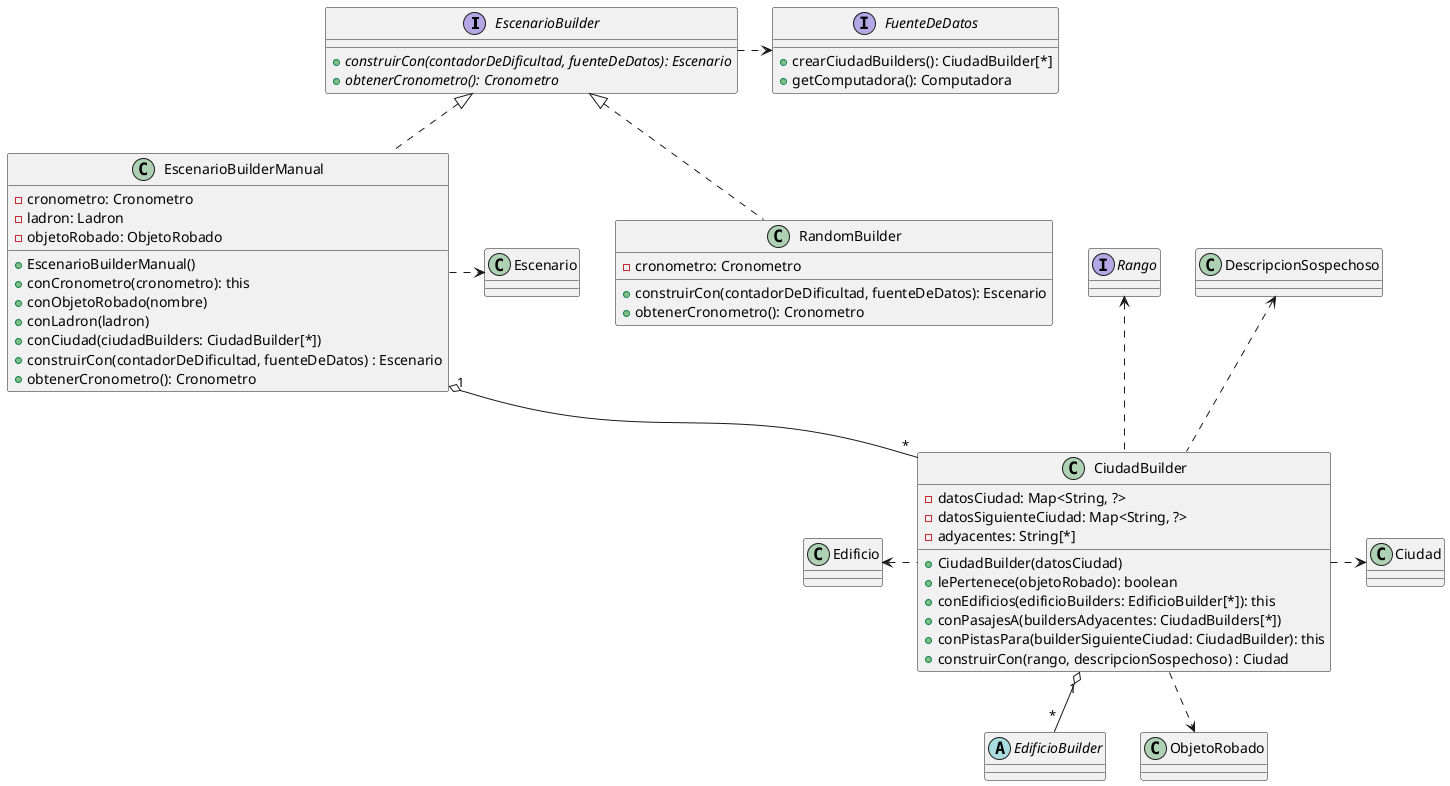 @startuml

interface EscenarioBuilder {
    + {abstract} construirCon(contadorDeDificultad, fuenteDeDatos): Escenario
    + {abstract} obtenerCronometro(): Cronometro
}

class RandomBuilder implements EscenarioBuilder {
    - cronometro: Cronometro
    + construirCon(contadorDeDificultad, fuenteDeDatos): Escenario
    + obtenerCronometro(): Cronometro
}

class EscenarioBuilderManual implements EscenarioBuilder {
    - cronometro: Cronometro
    - ladron: Ladron
    - objetoRobado: ObjetoRobado
    + EscenarioBuilderManual()
    + conCronometro(cronometro): this
    + conObjetoRobado(nombre)
    + conLadron(ladron)
    + conCiudad(ciudadBuilders: CiudadBuilder[*])
    + construirCon(contadorDeDificultad, fuenteDeDatos) : Escenario
    + obtenerCronometro(): Cronometro
}

class CiudadBuilder {
    - datosCiudad: Map<String, ?>
    - datosSiguienteCiudad: Map<String, ?>
    - adyacentes: String[*]
    + CiudadBuilder(datosCiudad)
    + lePertenece(objetoRobado): boolean
    + conEdificios(edificioBuilders: EdificioBuilder[*]): this
    + conPasajesA(buildersAdyacentes: CiudadBuilders[*])
    + conPistasPara(builderSiguienteCiudad: CiudadBuilder): this
    + construirCon(rango, descripcionSospechoso) : Ciudad
}

interface FuenteDeDatos {
    + crearCiudadBuilders(): CiudadBuilder[*]
    + getComputadora(): Computadora
}
interface Rango
abstract class EdificioBuilder

EscenarioBuilder .> FuenteDeDatos
EscenarioBuilderManual "1" o-- "*" CiudadBuilder
EscenarioBuilderManual .> Escenario
CiudadBuilder .> Ciudad
CiudadBuilder ..> ObjetoRobado
Edificio <. CiudadBuilder
Rango <.. CiudadBuilder
DescripcionSospechoso <.. CiudadBuilder
CiudadBuilder "1" o-- "*" EdificioBuilder

@enduml
